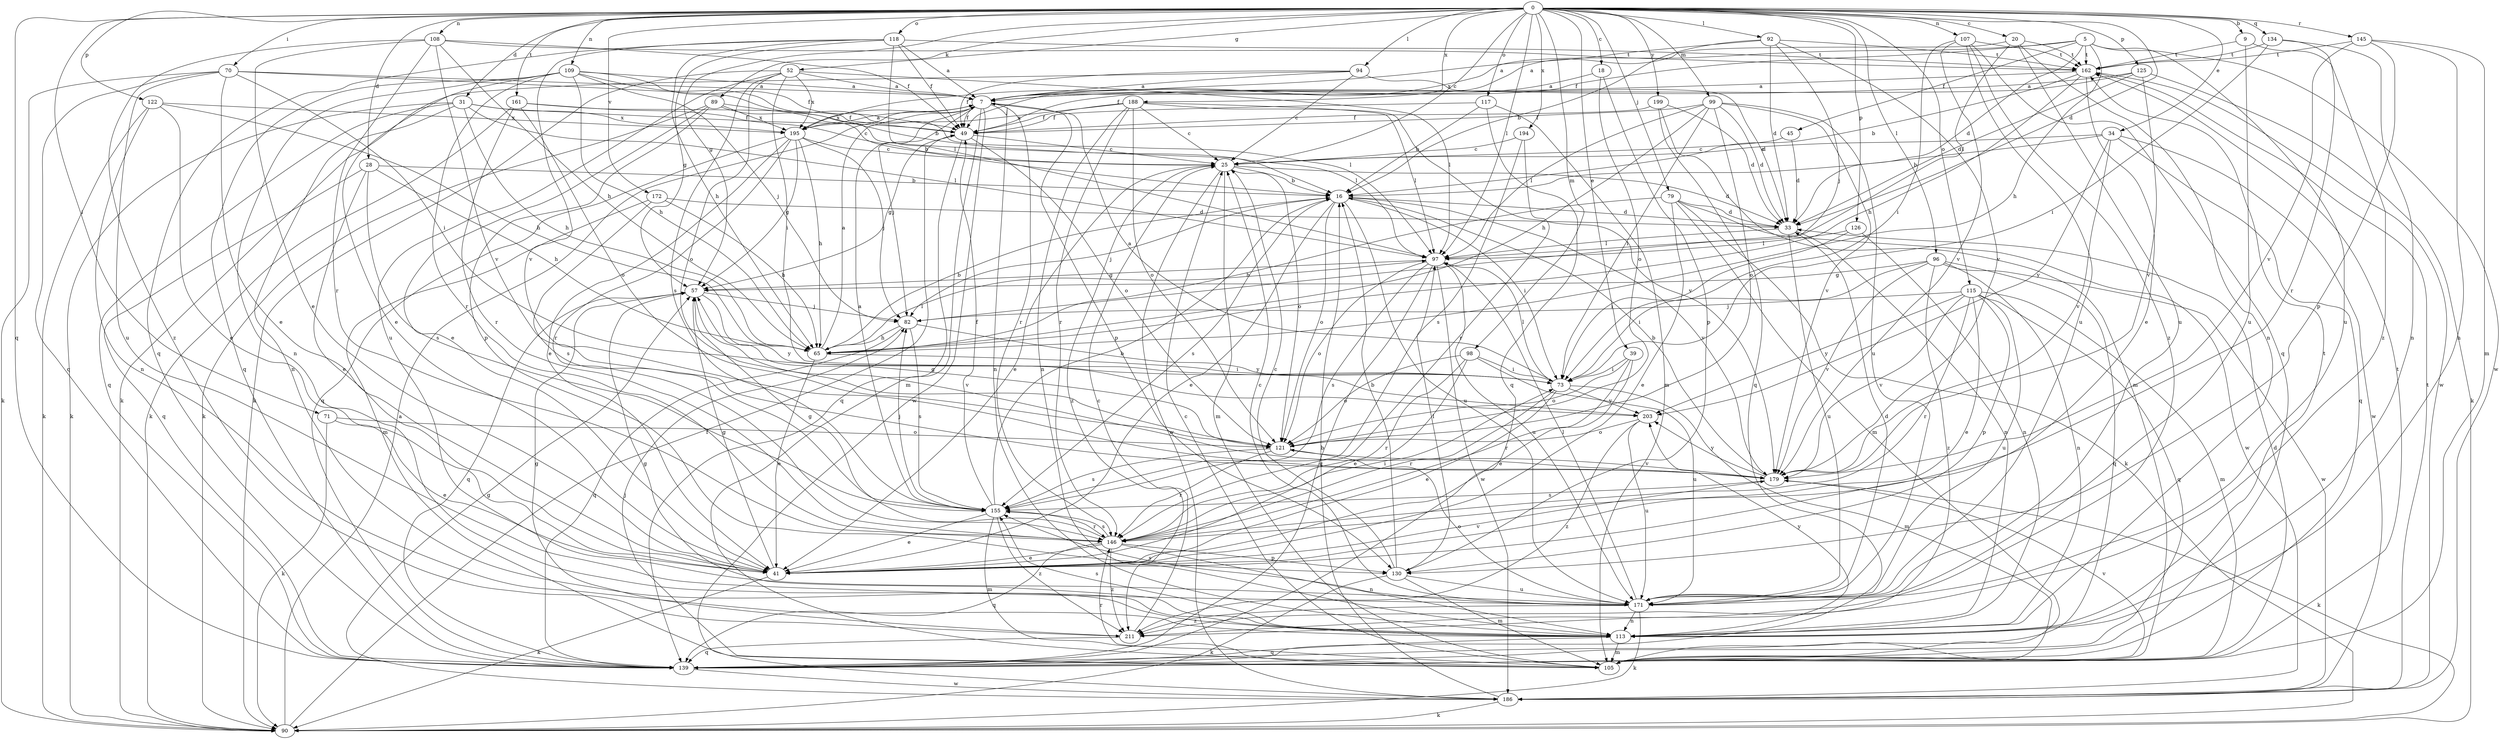 strict digraph  {
0;
5;
7;
9;
16;
18;
20;
25;
28;
31;
33;
34;
39;
41;
45;
49;
52;
57;
65;
70;
71;
73;
79;
82;
89;
90;
92;
94;
96;
97;
98;
99;
105;
107;
108;
109;
113;
115;
117;
118;
121;
122;
125;
126;
130;
134;
139;
145;
146;
155;
161;
162;
171;
172;
179;
186;
188;
194;
195;
199;
203;
211;
0 -> 9  [label=b];
0 -> 18  [label=c];
0 -> 20  [label=c];
0 -> 25  [label=c];
0 -> 28  [label=d];
0 -> 31  [label=d];
0 -> 33  [label=d];
0 -> 34  [label=e];
0 -> 39  [label=e];
0 -> 52  [label=g];
0 -> 57  [label=g];
0 -> 70  [label=i];
0 -> 71  [label=i];
0 -> 79  [label=j];
0 -> 89  [label=k];
0 -> 92  [label=l];
0 -> 94  [label=l];
0 -> 96  [label=l];
0 -> 97  [label=l];
0 -> 98  [label=m];
0 -> 99  [label=m];
0 -> 107  [label=n];
0 -> 108  [label=n];
0 -> 109  [label=n];
0 -> 115  [label=o];
0 -> 117  [label=o];
0 -> 118  [label=o];
0 -> 122  [label=p];
0 -> 125  [label=p];
0 -> 126  [label=p];
0 -> 134  [label=q];
0 -> 139  [label=q];
0 -> 145  [label=r];
0 -> 161  [label=t];
0 -> 172  [label=v];
0 -> 188  [label=x];
0 -> 194  [label=x];
0 -> 199  [label=y];
5 -> 33  [label=d];
5 -> 45  [label=f];
5 -> 49  [label=f];
5 -> 65  [label=h];
5 -> 162  [label=t];
5 -> 171  [label=u];
5 -> 186  [label=w];
5 -> 195  [label=x];
7 -> 49  [label=f];
7 -> 82  [label=j];
7 -> 105  [label=m];
7 -> 113  [label=n];
7 -> 130  [label=p];
7 -> 146  [label=r];
7 -> 186  [label=w];
7 -> 195  [label=x];
9 -> 162  [label=t];
9 -> 171  [label=u];
9 -> 211  [label=z];
16 -> 33  [label=d];
16 -> 41  [label=e];
16 -> 73  [label=i];
16 -> 82  [label=j];
16 -> 121  [label=o];
16 -> 155  [label=s];
16 -> 171  [label=u];
16 -> 179  [label=v];
18 -> 7  [label=a];
18 -> 121  [label=o];
18 -> 130  [label=p];
20 -> 7  [label=a];
20 -> 97  [label=l];
20 -> 113  [label=n];
20 -> 162  [label=t];
20 -> 171  [label=u];
25 -> 16  [label=b];
25 -> 33  [label=d];
25 -> 41  [label=e];
25 -> 105  [label=m];
25 -> 121  [label=o];
25 -> 186  [label=w];
25 -> 211  [label=z];
28 -> 16  [label=b];
28 -> 41  [label=e];
28 -> 65  [label=h];
28 -> 139  [label=q];
28 -> 155  [label=s];
31 -> 49  [label=f];
31 -> 65  [label=h];
31 -> 90  [label=k];
31 -> 97  [label=l];
31 -> 113  [label=n];
31 -> 139  [label=q];
31 -> 195  [label=x];
33 -> 97  [label=l];
33 -> 113  [label=n];
33 -> 171  [label=u];
34 -> 16  [label=b];
34 -> 25  [label=c];
34 -> 139  [label=q];
34 -> 179  [label=v];
34 -> 186  [label=w];
34 -> 203  [label=y];
39 -> 41  [label=e];
39 -> 73  [label=i];
39 -> 121  [label=o];
39 -> 146  [label=r];
41 -> 57  [label=g];
41 -> 90  [label=k];
41 -> 179  [label=v];
45 -> 25  [label=c];
45 -> 33  [label=d];
49 -> 25  [label=c];
49 -> 57  [label=g];
49 -> 121  [label=o];
49 -> 139  [label=q];
52 -> 7  [label=a];
52 -> 73  [label=i];
52 -> 90  [label=k];
52 -> 97  [label=l];
52 -> 121  [label=o];
52 -> 155  [label=s];
52 -> 171  [label=u];
52 -> 195  [label=x];
57 -> 82  [label=j];
57 -> 139  [label=q];
57 -> 179  [label=v];
57 -> 203  [label=y];
65 -> 7  [label=a];
65 -> 16  [label=b];
65 -> 41  [label=e];
65 -> 73  [label=i];
65 -> 97  [label=l];
70 -> 7  [label=a];
70 -> 16  [label=b];
70 -> 41  [label=e];
70 -> 73  [label=i];
70 -> 90  [label=k];
70 -> 139  [label=q];
70 -> 171  [label=u];
71 -> 41  [label=e];
71 -> 90  [label=k];
71 -> 121  [label=o];
73 -> 7  [label=a];
73 -> 41  [label=e];
73 -> 97  [label=l];
73 -> 105  [label=m];
73 -> 146  [label=r];
73 -> 203  [label=y];
79 -> 33  [label=d];
79 -> 41  [label=e];
79 -> 65  [label=h];
79 -> 90  [label=k];
79 -> 105  [label=m];
79 -> 186  [label=w];
82 -> 65  [label=h];
82 -> 139  [label=q];
82 -> 155  [label=s];
82 -> 203  [label=y];
89 -> 16  [label=b];
89 -> 41  [label=e];
89 -> 90  [label=k];
89 -> 97  [label=l];
89 -> 130  [label=p];
89 -> 195  [label=x];
90 -> 7  [label=a];
90 -> 49  [label=f];
92 -> 7  [label=a];
92 -> 16  [label=b];
92 -> 33  [label=d];
92 -> 82  [label=j];
92 -> 162  [label=t];
92 -> 179  [label=v];
94 -> 7  [label=a];
94 -> 25  [label=c];
94 -> 33  [label=d];
94 -> 49  [label=f];
94 -> 90  [label=k];
96 -> 57  [label=g];
96 -> 73  [label=i];
96 -> 113  [label=n];
96 -> 139  [label=q];
96 -> 179  [label=v];
96 -> 186  [label=w];
96 -> 211  [label=z];
97 -> 57  [label=g];
97 -> 121  [label=o];
97 -> 139  [label=q];
97 -> 155  [label=s];
97 -> 171  [label=u];
97 -> 186  [label=w];
98 -> 41  [label=e];
98 -> 73  [label=i];
98 -> 121  [label=o];
98 -> 146  [label=r];
98 -> 171  [label=u];
99 -> 33  [label=d];
99 -> 49  [label=f];
99 -> 65  [label=h];
99 -> 73  [label=i];
99 -> 97  [label=l];
99 -> 121  [label=o];
99 -> 171  [label=u];
99 -> 179  [label=v];
105 -> 25  [label=c];
105 -> 33  [label=d];
105 -> 82  [label=j];
105 -> 146  [label=r];
105 -> 162  [label=t];
105 -> 179  [label=v];
107 -> 73  [label=i];
107 -> 139  [label=q];
107 -> 162  [label=t];
107 -> 171  [label=u];
107 -> 179  [label=v];
107 -> 211  [label=z];
108 -> 41  [label=e];
108 -> 49  [label=f];
108 -> 65  [label=h];
108 -> 146  [label=r];
108 -> 162  [label=t];
108 -> 179  [label=v];
108 -> 211  [label=z];
109 -> 7  [label=a];
109 -> 41  [label=e];
109 -> 49  [label=f];
109 -> 65  [label=h];
109 -> 82  [label=j];
109 -> 97  [label=l];
109 -> 113  [label=n];
109 -> 139  [label=q];
109 -> 146  [label=r];
113 -> 57  [label=g];
113 -> 105  [label=m];
113 -> 139  [label=q];
113 -> 155  [label=s];
113 -> 162  [label=t];
113 -> 203  [label=y];
115 -> 41  [label=e];
115 -> 82  [label=j];
115 -> 105  [label=m];
115 -> 130  [label=p];
115 -> 139  [label=q];
115 -> 146  [label=r];
115 -> 171  [label=u];
115 -> 179  [label=v];
115 -> 203  [label=y];
117 -> 16  [label=b];
117 -> 49  [label=f];
117 -> 105  [label=m];
117 -> 139  [label=q];
118 -> 7  [label=a];
118 -> 49  [label=f];
118 -> 57  [label=g];
118 -> 65  [label=h];
118 -> 97  [label=l];
118 -> 139  [label=q];
118 -> 162  [label=t];
118 -> 179  [label=v];
121 -> 57  [label=g];
121 -> 146  [label=r];
121 -> 155  [label=s];
121 -> 179  [label=v];
122 -> 41  [label=e];
122 -> 65  [label=h];
122 -> 90  [label=k];
122 -> 113  [label=n];
122 -> 195  [label=x];
125 -> 7  [label=a];
125 -> 33  [label=d];
125 -> 49  [label=f];
125 -> 90  [label=k];
125 -> 179  [label=v];
126 -> 73  [label=i];
126 -> 97  [label=l];
126 -> 113  [label=n];
130 -> 16  [label=b];
130 -> 25  [label=c];
130 -> 90  [label=k];
130 -> 97  [label=l];
130 -> 105  [label=m];
130 -> 171  [label=u];
134 -> 73  [label=i];
134 -> 113  [label=n];
134 -> 146  [label=r];
134 -> 162  [label=t];
139 -> 186  [label=w];
145 -> 105  [label=m];
145 -> 113  [label=n];
145 -> 130  [label=p];
145 -> 162  [label=t];
145 -> 179  [label=v];
146 -> 41  [label=e];
146 -> 57  [label=g];
146 -> 73  [label=i];
146 -> 113  [label=n];
146 -> 130  [label=p];
146 -> 139  [label=q];
146 -> 155  [label=s];
146 -> 211  [label=z];
155 -> 7  [label=a];
155 -> 16  [label=b];
155 -> 41  [label=e];
155 -> 49  [label=f];
155 -> 82  [label=j];
155 -> 105  [label=m];
155 -> 146  [label=r];
155 -> 211  [label=z];
161 -> 25  [label=c];
161 -> 49  [label=f];
161 -> 90  [label=k];
161 -> 121  [label=o];
161 -> 146  [label=r];
162 -> 7  [label=a];
162 -> 16  [label=b];
162 -> 41  [label=e];
162 -> 65  [label=h];
162 -> 186  [label=w];
171 -> 25  [label=c];
171 -> 33  [label=d];
171 -> 90  [label=k];
171 -> 97  [label=l];
171 -> 113  [label=n];
171 -> 121  [label=o];
171 -> 155  [label=s];
171 -> 211  [label=z];
172 -> 33  [label=d];
172 -> 65  [label=h];
172 -> 105  [label=m];
172 -> 155  [label=s];
179 -> 16  [label=b];
179 -> 90  [label=k];
179 -> 155  [label=s];
179 -> 203  [label=y];
186 -> 16  [label=b];
186 -> 57  [label=g];
186 -> 90  [label=k];
186 -> 162  [label=t];
188 -> 25  [label=c];
188 -> 49  [label=f];
188 -> 97  [label=l];
188 -> 113  [label=n];
188 -> 121  [label=o];
188 -> 146  [label=r];
188 -> 179  [label=v];
188 -> 195  [label=x];
194 -> 25  [label=c];
194 -> 146  [label=r];
194 -> 155  [label=s];
195 -> 7  [label=a];
195 -> 25  [label=c];
195 -> 41  [label=e];
195 -> 57  [label=g];
195 -> 65  [label=h];
195 -> 82  [label=j];
195 -> 139  [label=q];
195 -> 146  [label=r];
199 -> 33  [label=d];
199 -> 49  [label=f];
199 -> 105  [label=m];
199 -> 139  [label=q];
203 -> 121  [label=o];
203 -> 171  [label=u];
203 -> 211  [label=z];
211 -> 25  [label=c];
211 -> 57  [label=g];
211 -> 139  [label=q];
}
